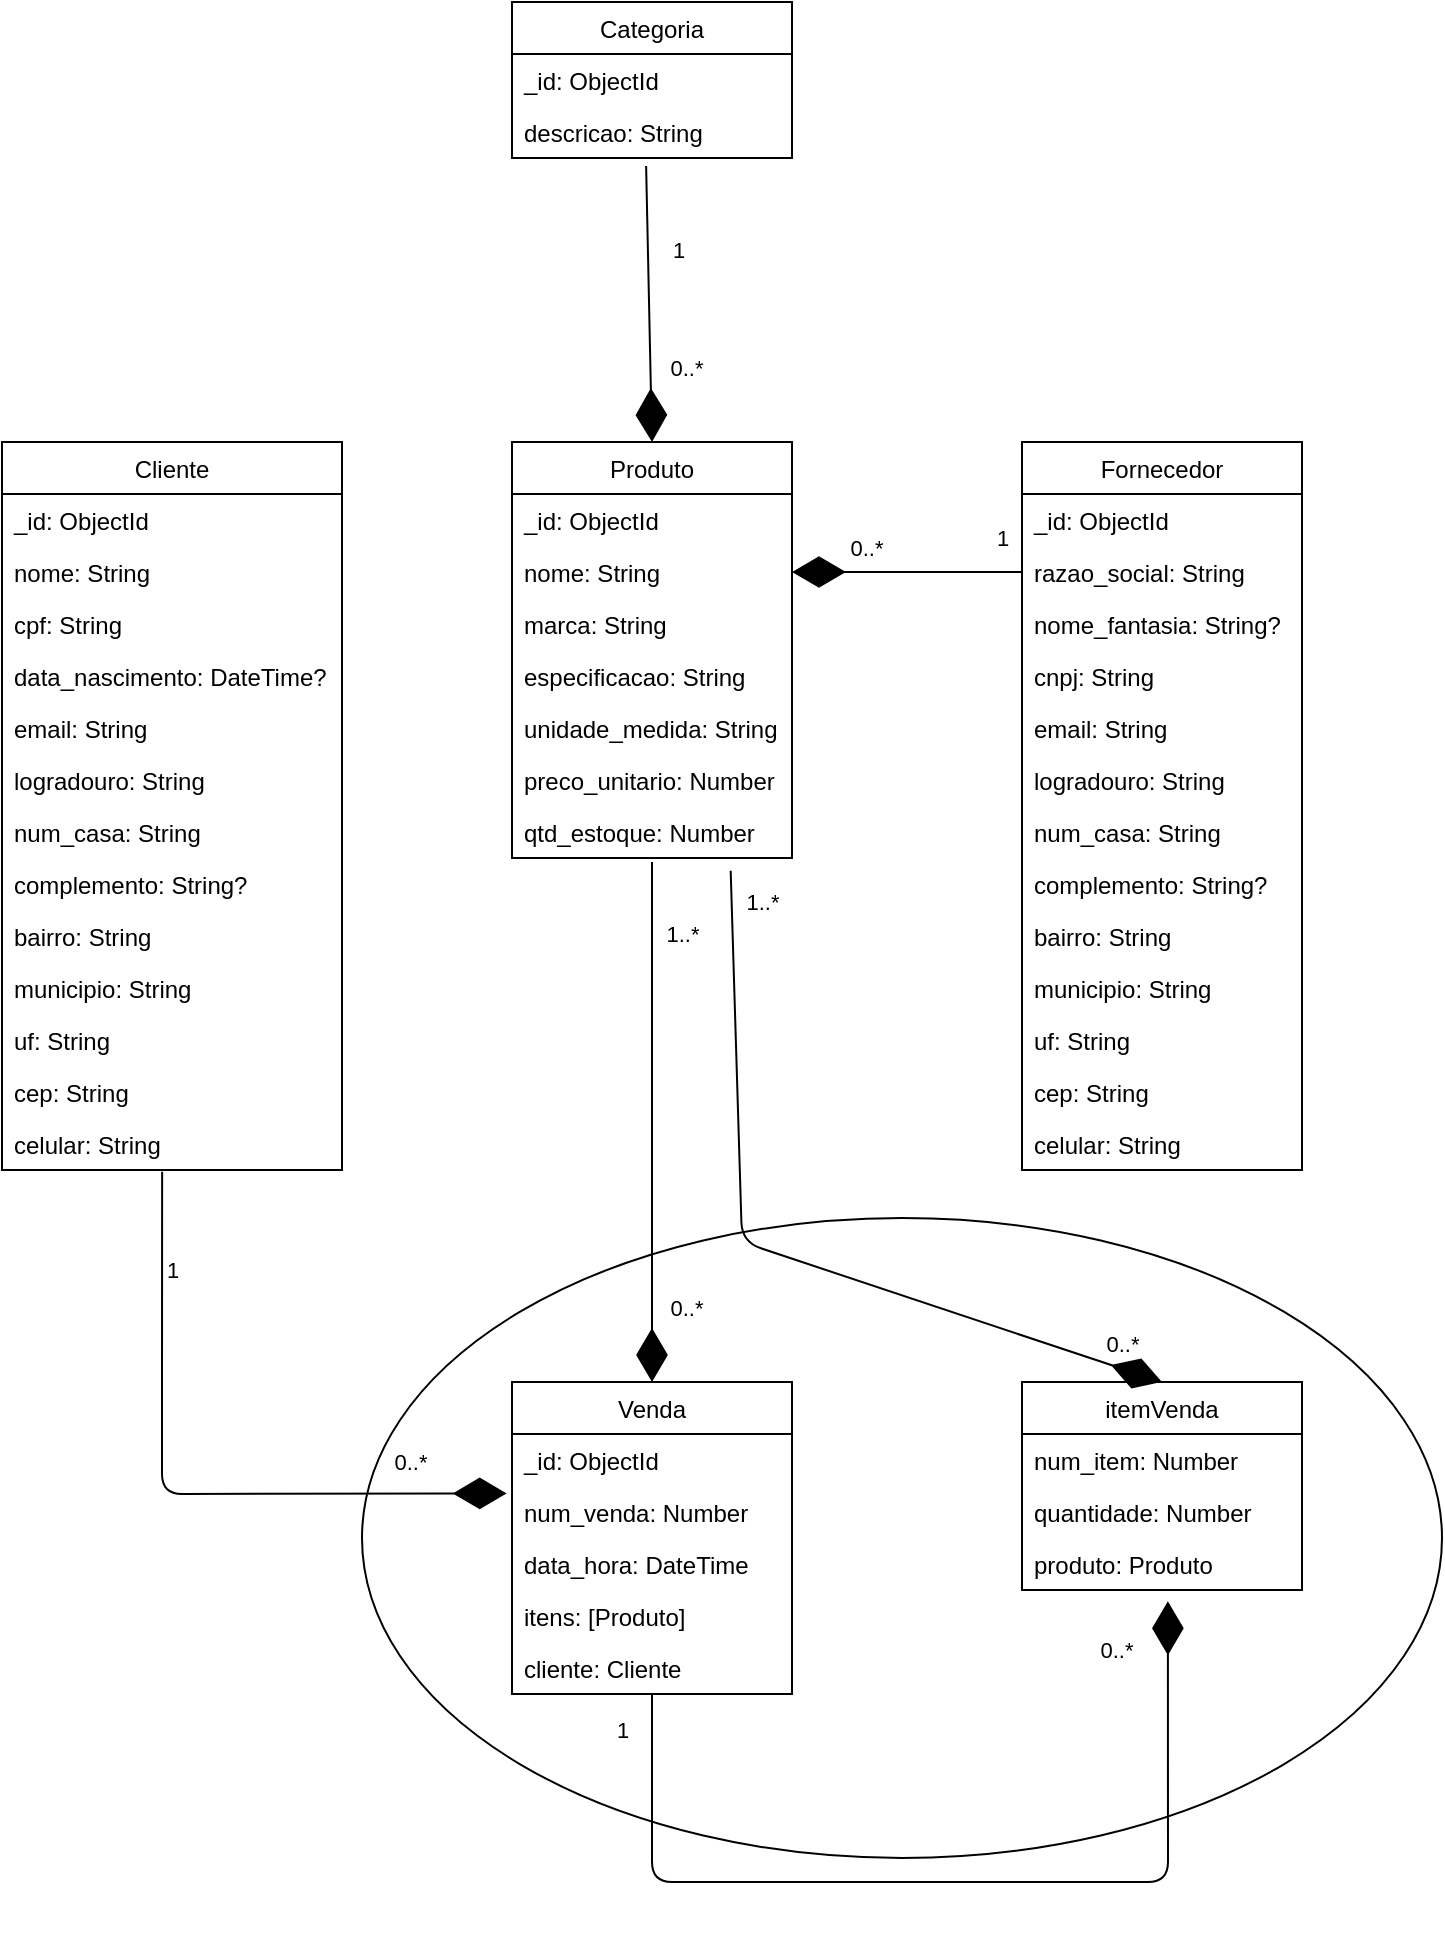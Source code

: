 <mxfile>
    <diagram id="fi9vsRBHuGMPd4PuSy0F" name="Page-1">
        <mxGraphModel dx="1242" dy="1592" grid="1" gridSize="10" guides="1" tooltips="1" connect="1" arrows="1" fold="1" page="1" pageScale="1" pageWidth="850" pageHeight="1100" math="0" shadow="0">
            <root>
                <mxCell id="0"/>
                <mxCell id="1" parent="0"/>
                <mxCell id="88" value="" style="ellipse;whiteSpace=wrap;html=1;" vertex="1" parent="1">
                    <mxGeometry x="280" y="468" width="540" height="320" as="geometry"/>
                </mxCell>
                <mxCell id="12" value="Cliente" style="swimlane;fontStyle=0;childLayout=stackLayout;horizontal=1;startSize=26;fillColor=none;horizontalStack=0;resizeParent=1;resizeParentMax=0;resizeLast=0;collapsible=1;marginBottom=0;" parent="1" vertex="1">
                    <mxGeometry x="100" y="80" width="170" height="364" as="geometry"/>
                </mxCell>
                <mxCell id="13" value="_id: ObjectId" style="text;strokeColor=none;fillColor=none;align=left;verticalAlign=top;spacingLeft=4;spacingRight=4;overflow=hidden;rotatable=0;points=[[0,0.5],[1,0.5]];portConstraint=eastwest;" parent="12" vertex="1">
                    <mxGeometry y="26" width="170" height="26" as="geometry"/>
                </mxCell>
                <mxCell id="14" value="nome: String" style="text;strokeColor=none;fillColor=none;align=left;verticalAlign=top;spacingLeft=4;spacingRight=4;overflow=hidden;rotatable=0;points=[[0,0.5],[1,0.5]];portConstraint=eastwest;" parent="12" vertex="1">
                    <mxGeometry y="52" width="170" height="26" as="geometry"/>
                </mxCell>
                <mxCell id="15" value="cpf: String" style="text;strokeColor=none;fillColor=none;align=left;verticalAlign=top;spacingLeft=4;spacingRight=4;overflow=hidden;rotatable=0;points=[[0,0.5],[1,0.5]];portConstraint=eastwest;" parent="12" vertex="1">
                    <mxGeometry y="78" width="170" height="26" as="geometry"/>
                </mxCell>
                <mxCell id="61" value="data_nascimento: DateTime?" style="text;strokeColor=none;fillColor=none;align=left;verticalAlign=top;spacingLeft=4;spacingRight=4;overflow=hidden;rotatable=0;points=[[0,0.5],[1,0.5]];portConstraint=eastwest;" parent="12" vertex="1">
                    <mxGeometry y="104" width="170" height="26" as="geometry"/>
                </mxCell>
                <mxCell id="60" value="email: String" style="text;strokeColor=none;fillColor=none;align=left;verticalAlign=top;spacingLeft=4;spacingRight=4;overflow=hidden;rotatable=0;points=[[0,0.5],[1,0.5]];portConstraint=eastwest;" parent="12" vertex="1">
                    <mxGeometry y="130" width="170" height="26" as="geometry"/>
                </mxCell>
                <mxCell id="59" value="logradouro: String" style="text;strokeColor=none;fillColor=none;align=left;verticalAlign=top;spacingLeft=4;spacingRight=4;overflow=hidden;rotatable=0;points=[[0,0.5],[1,0.5]];portConstraint=eastwest;" parent="12" vertex="1">
                    <mxGeometry y="156" width="170" height="26" as="geometry"/>
                </mxCell>
                <mxCell id="58" value="num_casa: String" style="text;strokeColor=none;fillColor=none;align=left;verticalAlign=top;spacingLeft=4;spacingRight=4;overflow=hidden;rotatable=0;points=[[0,0.5],[1,0.5]];portConstraint=eastwest;" parent="12" vertex="1">
                    <mxGeometry y="182" width="170" height="26" as="geometry"/>
                </mxCell>
                <mxCell id="57" value="complemento: String? " style="text;strokeColor=none;fillColor=none;align=left;verticalAlign=top;spacingLeft=4;spacingRight=4;overflow=hidden;rotatable=0;points=[[0,0.5],[1,0.5]];portConstraint=eastwest;" parent="12" vertex="1">
                    <mxGeometry y="208" width="170" height="26" as="geometry"/>
                </mxCell>
                <mxCell id="56" value="bairro: String" style="text;strokeColor=none;fillColor=none;align=left;verticalAlign=top;spacingLeft=4;spacingRight=4;overflow=hidden;rotatable=0;points=[[0,0.5],[1,0.5]];portConstraint=eastwest;" parent="12" vertex="1">
                    <mxGeometry y="234" width="170" height="26" as="geometry"/>
                </mxCell>
                <mxCell id="55" value="municipio: String" style="text;strokeColor=none;fillColor=none;align=left;verticalAlign=top;spacingLeft=4;spacingRight=4;overflow=hidden;rotatable=0;points=[[0,0.5],[1,0.5]];portConstraint=eastwest;" parent="12" vertex="1">
                    <mxGeometry y="260" width="170" height="26" as="geometry"/>
                </mxCell>
                <mxCell id="54" value="uf: String" style="text;strokeColor=none;fillColor=none;align=left;verticalAlign=top;spacingLeft=4;spacingRight=4;overflow=hidden;rotatable=0;points=[[0,0.5],[1,0.5]];portConstraint=eastwest;" parent="12" vertex="1">
                    <mxGeometry y="286" width="170" height="26" as="geometry"/>
                </mxCell>
                <mxCell id="53" value="cep: String" style="text;strokeColor=none;fillColor=none;align=left;verticalAlign=top;spacingLeft=4;spacingRight=4;overflow=hidden;rotatable=0;points=[[0,0.5],[1,0.5]];portConstraint=eastwest;" parent="12" vertex="1">
                    <mxGeometry y="312" width="170" height="26" as="geometry"/>
                </mxCell>
                <mxCell id="52" value="celular: String" style="text;strokeColor=none;fillColor=none;align=left;verticalAlign=top;spacingLeft=4;spacingRight=4;overflow=hidden;rotatable=0;points=[[0,0.5],[1,0.5]];portConstraint=eastwest;" parent="12" vertex="1">
                    <mxGeometry y="338" width="170" height="26" as="geometry"/>
                </mxCell>
                <mxCell id="16" value="Produto" style="swimlane;fontStyle=0;childLayout=stackLayout;horizontal=1;startSize=26;fillColor=none;horizontalStack=0;resizeParent=1;resizeParentMax=0;resizeLast=0;collapsible=1;marginBottom=0;" parent="1" vertex="1">
                    <mxGeometry x="355" y="80" width="140" height="208" as="geometry"/>
                </mxCell>
                <mxCell id="17" value="_id: ObjectId" style="text;strokeColor=none;fillColor=none;align=left;verticalAlign=top;spacingLeft=4;spacingRight=4;overflow=hidden;rotatable=0;points=[[0,0.5],[1,0.5]];portConstraint=eastwest;" parent="16" vertex="1">
                    <mxGeometry y="26" width="140" height="26" as="geometry"/>
                </mxCell>
                <mxCell id="18" value="nome: String" style="text;strokeColor=none;fillColor=none;align=left;verticalAlign=top;spacingLeft=4;spacingRight=4;overflow=hidden;rotatable=0;points=[[0,0.5],[1,0.5]];portConstraint=eastwest;" parent="16" vertex="1">
                    <mxGeometry y="52" width="140" height="26" as="geometry"/>
                </mxCell>
                <mxCell id="19" value="marca: String" style="text;strokeColor=none;fillColor=none;align=left;verticalAlign=top;spacingLeft=4;spacingRight=4;overflow=hidden;rotatable=0;points=[[0,0.5],[1,0.5]];portConstraint=eastwest;" parent="16" vertex="1">
                    <mxGeometry y="78" width="140" height="26" as="geometry"/>
                </mxCell>
                <mxCell id="48" value="especificacao: String" style="text;strokeColor=none;fillColor=none;align=left;verticalAlign=top;spacingLeft=4;spacingRight=4;overflow=hidden;rotatable=0;points=[[0,0.5],[1,0.5]];portConstraint=eastwest;" parent="16" vertex="1">
                    <mxGeometry y="104" width="140" height="26" as="geometry"/>
                </mxCell>
                <mxCell id="51" value="unidade_medida: String" style="text;strokeColor=none;fillColor=none;align=left;verticalAlign=top;spacingLeft=4;spacingRight=4;overflow=hidden;rotatable=0;points=[[0,0.5],[1,0.5]];portConstraint=eastwest;" parent="16" vertex="1">
                    <mxGeometry y="130" width="140" height="26" as="geometry"/>
                </mxCell>
                <mxCell id="50" value="preco_unitario: Number" style="text;strokeColor=none;fillColor=none;align=left;verticalAlign=top;spacingLeft=4;spacingRight=4;overflow=hidden;rotatable=0;points=[[0,0.5],[1,0.5]];portConstraint=eastwest;" parent="16" vertex="1">
                    <mxGeometry y="156" width="140" height="26" as="geometry"/>
                </mxCell>
                <mxCell id="49" value="qtd_estoque: Number" style="text;strokeColor=none;fillColor=none;align=left;verticalAlign=top;spacingLeft=4;spacingRight=4;overflow=hidden;rotatable=0;points=[[0,0.5],[1,0.5]];portConstraint=eastwest;" parent="16" vertex="1">
                    <mxGeometry y="182" width="140" height="26" as="geometry"/>
                </mxCell>
                <mxCell id="20" value="Fornecedor" style="swimlane;fontStyle=0;childLayout=stackLayout;horizontal=1;startSize=26;fillColor=none;horizontalStack=0;resizeParent=1;resizeParentMax=0;resizeLast=0;collapsible=1;marginBottom=0;" parent="1" vertex="1">
                    <mxGeometry x="610" y="80" width="140" height="364" as="geometry"/>
                </mxCell>
                <mxCell id="21" value="_id: ObjectId" style="text;strokeColor=none;fillColor=none;align=left;verticalAlign=top;spacingLeft=4;spacingRight=4;overflow=hidden;rotatable=0;points=[[0,0.5],[1,0.5]];portConstraint=eastwest;" parent="20" vertex="1">
                    <mxGeometry y="26" width="140" height="26" as="geometry"/>
                </mxCell>
                <mxCell id="22" value="razao_social: String" style="text;strokeColor=none;fillColor=none;align=left;verticalAlign=top;spacingLeft=4;spacingRight=4;overflow=hidden;rotatable=0;points=[[0,0.5],[1,0.5]];portConstraint=eastwest;" parent="20" vertex="1">
                    <mxGeometry y="52" width="140" height="26" as="geometry"/>
                </mxCell>
                <mxCell id="23" value="nome_fantasia: String?" style="text;strokeColor=none;fillColor=none;align=left;verticalAlign=top;spacingLeft=4;spacingRight=4;overflow=hidden;rotatable=0;points=[[0,0.5],[1,0.5]];portConstraint=eastwest;" parent="20" vertex="1">
                    <mxGeometry y="78" width="140" height="26" as="geometry"/>
                </mxCell>
                <mxCell id="64" value="cnpj: String" style="text;strokeColor=none;fillColor=none;align=left;verticalAlign=top;spacingLeft=4;spacingRight=4;overflow=hidden;rotatable=0;points=[[0,0.5],[1,0.5]];portConstraint=eastwest;" parent="20" vertex="1">
                    <mxGeometry y="104" width="140" height="26" as="geometry"/>
                </mxCell>
                <mxCell id="65" value="email: String" style="text;strokeColor=none;fillColor=none;align=left;verticalAlign=top;spacingLeft=4;spacingRight=4;overflow=hidden;rotatable=0;points=[[0,0.5],[1,0.5]];portConstraint=eastwest;" parent="20" vertex="1">
                    <mxGeometry y="130" width="140" height="26" as="geometry"/>
                </mxCell>
                <mxCell id="66" value="logradouro: String" style="text;strokeColor=none;fillColor=none;align=left;verticalAlign=top;spacingLeft=4;spacingRight=4;overflow=hidden;rotatable=0;points=[[0,0.5],[1,0.5]];portConstraint=eastwest;" parent="20" vertex="1">
                    <mxGeometry y="156" width="140" height="26" as="geometry"/>
                </mxCell>
                <mxCell id="67" value="num_casa: String" style="text;strokeColor=none;fillColor=none;align=left;verticalAlign=top;spacingLeft=4;spacingRight=4;overflow=hidden;rotatable=0;points=[[0,0.5],[1,0.5]];portConstraint=eastwest;" parent="20" vertex="1">
                    <mxGeometry y="182" width="140" height="26" as="geometry"/>
                </mxCell>
                <mxCell id="68" value="complemento: String?" style="text;strokeColor=none;fillColor=none;align=left;verticalAlign=top;spacingLeft=4;spacingRight=4;overflow=hidden;rotatable=0;points=[[0,0.5],[1,0.5]];portConstraint=eastwest;" parent="20" vertex="1">
                    <mxGeometry y="208" width="140" height="26" as="geometry"/>
                </mxCell>
                <mxCell id="69" value="bairro: String" style="text;strokeColor=none;fillColor=none;align=left;verticalAlign=top;spacingLeft=4;spacingRight=4;overflow=hidden;rotatable=0;points=[[0,0.5],[1,0.5]];portConstraint=eastwest;" parent="20" vertex="1">
                    <mxGeometry y="234" width="140" height="26" as="geometry"/>
                </mxCell>
                <mxCell id="70" value="municipio: String" style="text;strokeColor=none;fillColor=none;align=left;verticalAlign=top;spacingLeft=4;spacingRight=4;overflow=hidden;rotatable=0;points=[[0,0.5],[1,0.5]];portConstraint=eastwest;" parent="20" vertex="1">
                    <mxGeometry y="260" width="140" height="26" as="geometry"/>
                </mxCell>
                <mxCell id="71" value="uf: String" style="text;strokeColor=none;fillColor=none;align=left;verticalAlign=top;spacingLeft=4;spacingRight=4;overflow=hidden;rotatable=0;points=[[0,0.5],[1,0.5]];portConstraint=eastwest;" parent="20" vertex="1">
                    <mxGeometry y="286" width="140" height="26" as="geometry"/>
                </mxCell>
                <mxCell id="72" value="cep: String" style="text;strokeColor=none;fillColor=none;align=left;verticalAlign=top;spacingLeft=4;spacingRight=4;overflow=hidden;rotatable=0;points=[[0,0.5],[1,0.5]];portConstraint=eastwest;" parent="20" vertex="1">
                    <mxGeometry y="312" width="140" height="26" as="geometry"/>
                </mxCell>
                <mxCell id="73" value="celular: String" style="text;strokeColor=none;fillColor=none;align=left;verticalAlign=top;spacingLeft=4;spacingRight=4;overflow=hidden;rotatable=0;points=[[0,0.5],[1,0.5]];portConstraint=eastwest;" parent="20" vertex="1">
                    <mxGeometry y="338" width="140" height="26" as="geometry"/>
                </mxCell>
                <mxCell id="24" value="Categoria" style="swimlane;fontStyle=0;childLayout=stackLayout;horizontal=1;startSize=26;fillColor=none;horizontalStack=0;resizeParent=1;resizeParentMax=0;resizeLast=0;collapsible=1;marginBottom=0;" parent="1" vertex="1">
                    <mxGeometry x="355" y="-140" width="140" height="78" as="geometry"/>
                </mxCell>
                <mxCell id="25" value="_id: ObjectId" style="text;strokeColor=none;fillColor=none;align=left;verticalAlign=top;spacingLeft=4;spacingRight=4;overflow=hidden;rotatable=0;points=[[0,0.5],[1,0.5]];portConstraint=eastwest;" parent="24" vertex="1">
                    <mxGeometry y="26" width="140" height="26" as="geometry"/>
                </mxCell>
                <mxCell id="26" value="descricao: String" style="text;strokeColor=none;fillColor=none;align=left;verticalAlign=top;spacingLeft=4;spacingRight=4;overflow=hidden;rotatable=0;points=[[0,0.5],[1,0.5]];portConstraint=eastwest;" parent="24" vertex="1">
                    <mxGeometry y="52" width="140" height="26" as="geometry"/>
                </mxCell>
                <mxCell id="28" value="Venda" style="swimlane;fontStyle=0;childLayout=stackLayout;horizontal=1;startSize=26;fillColor=none;horizontalStack=0;resizeParent=1;resizeParentMax=0;resizeLast=0;collapsible=1;marginBottom=0;" parent="1" vertex="1">
                    <mxGeometry x="355" y="550" width="140" height="156" as="geometry"/>
                </mxCell>
                <mxCell id="29" value="_id: ObjectId" style="text;strokeColor=none;fillColor=none;align=left;verticalAlign=top;spacingLeft=4;spacingRight=4;overflow=hidden;rotatable=0;points=[[0,0.5],[1,0.5]];portConstraint=eastwest;" parent="28" vertex="1">
                    <mxGeometry y="26" width="140" height="26" as="geometry"/>
                </mxCell>
                <mxCell id="30" value="num_venda: Number" style="text;strokeColor=none;fillColor=none;align=left;verticalAlign=top;spacingLeft=4;spacingRight=4;overflow=hidden;rotatable=0;points=[[0,0.5],[1,0.5]];portConstraint=eastwest;" parent="28" vertex="1">
                    <mxGeometry y="52" width="140" height="26" as="geometry"/>
                </mxCell>
                <mxCell id="31" value="data_hora: DateTime" style="text;strokeColor=none;fillColor=none;align=left;verticalAlign=top;spacingLeft=4;spacingRight=4;overflow=hidden;rotatable=0;points=[[0,0.5],[1,0.5]];portConstraint=eastwest;" parent="28" vertex="1">
                    <mxGeometry y="78" width="140" height="26" as="geometry"/>
                </mxCell>
                <mxCell id="63" value="itens: [Produto]" style="text;strokeColor=none;fillColor=none;align=left;verticalAlign=top;spacingLeft=4;spacingRight=4;overflow=hidden;rotatable=0;points=[[0,0.5],[1,0.5]];portConstraint=eastwest;" parent="28" vertex="1">
                    <mxGeometry y="104" width="140" height="26" as="geometry"/>
                </mxCell>
                <mxCell id="62" value="cliente: Cliente" style="text;strokeColor=none;fillColor=none;align=left;verticalAlign=top;spacingLeft=4;spacingRight=4;overflow=hidden;rotatable=0;points=[[0,0.5],[1,0.5]];portConstraint=eastwest;" parent="28" vertex="1">
                    <mxGeometry y="130" width="140" height="26" as="geometry"/>
                </mxCell>
                <mxCell id="32" value="" style="endArrow=diamondThin;endFill=1;endSize=24;html=1;entryX=-0.019;entryY=0.143;entryDx=0;entryDy=0;entryPerimeter=0;exitX=0.471;exitY=1.033;exitDx=0;exitDy=0;exitPerimeter=0;" parent="1" source="52" target="30" edge="1">
                    <mxGeometry width="160" relative="1" as="geometry">
                        <mxPoint x="20" y="400" as="sourcePoint"/>
                        <mxPoint x="430" y="190" as="targetPoint"/>
                        <Array as="points">
                            <mxPoint x="180" y="550"/>
                            <mxPoint x="180" y="606"/>
                        </Array>
                    </mxGeometry>
                </mxCell>
                <mxCell id="36" value="1" style="edgeLabel;html=1;align=center;verticalAlign=middle;resizable=0;points=[];" parent="32" vertex="1" connectable="0">
                    <mxGeometry x="-0.706" y="5" relative="1" as="geometry">
                        <mxPoint as="offset"/>
                    </mxGeometry>
                </mxCell>
                <mxCell id="38" value="0..*" style="edgeLabel;html=1;align=center;verticalAlign=middle;resizable=0;points=[];" parent="32" vertex="1" connectable="0">
                    <mxGeometry x="0.703" y="2" relative="1" as="geometry">
                        <mxPoint x="1" y="-14" as="offset"/>
                    </mxGeometry>
                </mxCell>
                <mxCell id="33" value="" style="endArrow=diamondThin;endFill=1;endSize=24;html=1;entryX=0.5;entryY=0;entryDx=0;entryDy=0;" parent="1" target="28" edge="1">
                    <mxGeometry width="160" relative="1" as="geometry">
                        <mxPoint x="425" y="290" as="sourcePoint"/>
                        <mxPoint x="470" y="240" as="targetPoint"/>
                    </mxGeometry>
                </mxCell>
                <mxCell id="39" value="1..*" style="edgeLabel;html=1;align=center;verticalAlign=middle;resizable=0;points=[];" parent="33" vertex="1" connectable="0">
                    <mxGeometry x="-0.724" y="2" relative="1" as="geometry">
                        <mxPoint x="13" as="offset"/>
                    </mxGeometry>
                </mxCell>
                <mxCell id="34" value="" style="endArrow=diamondThin;endFill=1;endSize=24;html=1;entryX=0.5;entryY=0;entryDx=0;entryDy=0;exitX=0.479;exitY=1.154;exitDx=0;exitDy=0;exitPerimeter=0;" parent="1" source="26" target="16" edge="1">
                    <mxGeometry width="160" relative="1" as="geometry">
                        <mxPoint x="425.0" y="-36" as="sourcePoint"/>
                        <mxPoint x="430" y="30" as="targetPoint"/>
                    </mxGeometry>
                </mxCell>
                <mxCell id="35" value="" style="endArrow=diamondThin;endFill=1;endSize=24;html=1;exitX=0;exitY=0.5;exitDx=0;exitDy=0;entryX=1;entryY=0.5;entryDx=0;entryDy=0;" parent="1" source="22" target="18" edge="1">
                    <mxGeometry width="160" relative="1" as="geometry">
                        <mxPoint x="270" y="190" as="sourcePoint"/>
                        <mxPoint x="510" y="140" as="targetPoint"/>
                    </mxGeometry>
                </mxCell>
                <mxCell id="40" value="0..*" style="edgeLabel;html=1;align=center;verticalAlign=middle;resizable=0;points=[];" parent="1" vertex="1" connectable="0">
                    <mxGeometry x="450.0" y="450.004" as="geometry">
                        <mxPoint x="-8" y="63" as="offset"/>
                    </mxGeometry>
                </mxCell>
                <mxCell id="41" value="1" style="edgeLabel;html=1;align=center;verticalAlign=middle;resizable=0;points=[];" parent="1" vertex="1" connectable="0">
                    <mxGeometry x="192.383" y="245.31" as="geometry">
                        <mxPoint x="245" y="-262" as="offset"/>
                    </mxGeometry>
                </mxCell>
                <mxCell id="42" value="0..*" style="edgeLabel;html=1;align=center;verticalAlign=middle;resizable=0;points=[];" parent="1" vertex="1" connectable="0">
                    <mxGeometry x="450.0" y="-19.996" as="geometry">
                        <mxPoint x="-8" y="63" as="offset"/>
                    </mxGeometry>
                </mxCell>
                <mxCell id="43" value="0..*" style="edgeLabel;html=1;align=center;verticalAlign=middle;resizable=0;points=[];" parent="1" vertex="1" connectable="0">
                    <mxGeometry x="540.0" y="70.004" as="geometry">
                        <mxPoint x="-8" y="63" as="offset"/>
                    </mxGeometry>
                </mxCell>
                <mxCell id="44" value="1" style="edgeLabel;html=1;align=center;verticalAlign=middle;resizable=0;points=[];" parent="1" vertex="1" connectable="0">
                    <mxGeometry x="355.003" y="390.0" as="geometry">
                        <mxPoint x="245" y="-262" as="offset"/>
                    </mxGeometry>
                </mxCell>
                <mxCell id="74" value="itemVenda" style="swimlane;fontStyle=0;childLayout=stackLayout;horizontal=1;startSize=26;fillColor=none;horizontalStack=0;resizeParent=1;resizeParentMax=0;resizeLast=0;collapsible=1;marginBottom=0;" vertex="1" parent="1">
                    <mxGeometry x="610" y="550" width="140" height="104" as="geometry"/>
                </mxCell>
                <mxCell id="75" value="num_item: Number" style="text;strokeColor=none;fillColor=none;align=left;verticalAlign=top;spacingLeft=4;spacingRight=4;overflow=hidden;rotatable=0;points=[[0,0.5],[1,0.5]];portConstraint=eastwest;" vertex="1" parent="74">
                    <mxGeometry y="26" width="140" height="26" as="geometry"/>
                </mxCell>
                <mxCell id="76" value="quantidade: Number" style="text;strokeColor=none;fillColor=none;align=left;verticalAlign=top;spacingLeft=4;spacingRight=4;overflow=hidden;rotatable=0;points=[[0,0.5],[1,0.5]];portConstraint=eastwest;" vertex="1" parent="74">
                    <mxGeometry y="52" width="140" height="26" as="geometry"/>
                </mxCell>
                <mxCell id="77" value="produto: Produto" style="text;strokeColor=none;fillColor=none;align=left;verticalAlign=top;spacingLeft=4;spacingRight=4;overflow=hidden;rotatable=0;points=[[0,0.5],[1,0.5]];portConstraint=eastwest;" vertex="1" parent="74">
                    <mxGeometry y="78" width="140" height="26" as="geometry"/>
                </mxCell>
                <mxCell id="80" value="" style="endArrow=diamondThin;endFill=1;endSize=24;html=1;entryX=0.521;entryY=1.218;entryDx=0;entryDy=0;entryPerimeter=0;" edge="1" parent="1" source="62" target="77">
                    <mxGeometry width="160" relative="1" as="geometry">
                        <mxPoint x="430" y="800" as="sourcePoint"/>
                        <mxPoint x="670" y="780" as="targetPoint"/>
                        <Array as="points">
                            <mxPoint x="425" y="800"/>
                            <mxPoint x="683" y="800"/>
                        </Array>
                    </mxGeometry>
                </mxCell>
                <mxCell id="81" value="1&lt;br&gt;" style="edgeLabel;html=1;align=center;verticalAlign=middle;resizable=0;points=[];" vertex="1" connectable="0" parent="80">
                    <mxGeometry x="-0.927" relative="1" as="geometry">
                        <mxPoint x="-15" as="offset"/>
                    </mxGeometry>
                </mxCell>
                <mxCell id="83" value="0..*" style="edgeLabel;html=1;align=center;verticalAlign=middle;resizable=0;points=[];" vertex="1" connectable="0" parent="1">
                    <mxGeometry x="313.188" y="610.0" as="geometry">
                        <mxPoint x="344" y="74" as="offset"/>
                    </mxGeometry>
                </mxCell>
                <mxCell id="84" value="" style="endArrow=diamondThin;endFill=1;endSize=24;html=1;exitX=0.781;exitY=1.244;exitDx=0;exitDy=0;exitPerimeter=0;entryX=0.5;entryY=0;entryDx=0;entryDy=0;" edge="1" parent="1" source="49" target="74">
                    <mxGeometry width="160" relative="1" as="geometry">
                        <mxPoint x="440" y="448.34" as="sourcePoint"/>
                        <mxPoint x="600" y="448.34" as="targetPoint"/>
                        <Array as="points">
                            <mxPoint x="470" y="480"/>
                        </Array>
                    </mxGeometry>
                </mxCell>
                <mxCell id="85" value="1..*" style="edgeLabel;html=1;align=center;verticalAlign=middle;resizable=0;points=[];" vertex="1" connectable="0" parent="84">
                    <mxGeometry x="-0.404" y="1" relative="1" as="geometry">
                        <mxPoint x="11" y="-106" as="offset"/>
                    </mxGeometry>
                </mxCell>
                <mxCell id="86" value="0..*" style="edgeLabel;html=1;align=center;verticalAlign=middle;resizable=0;points=[];" vertex="1" connectable="0" parent="1">
                    <mxGeometry x="313.188" y="599.8" as="geometry">
                        <mxPoint x="347" y="-69" as="offset"/>
                    </mxGeometry>
                </mxCell>
            </root>
        </mxGraphModel>
    </diagram>
</mxfile>